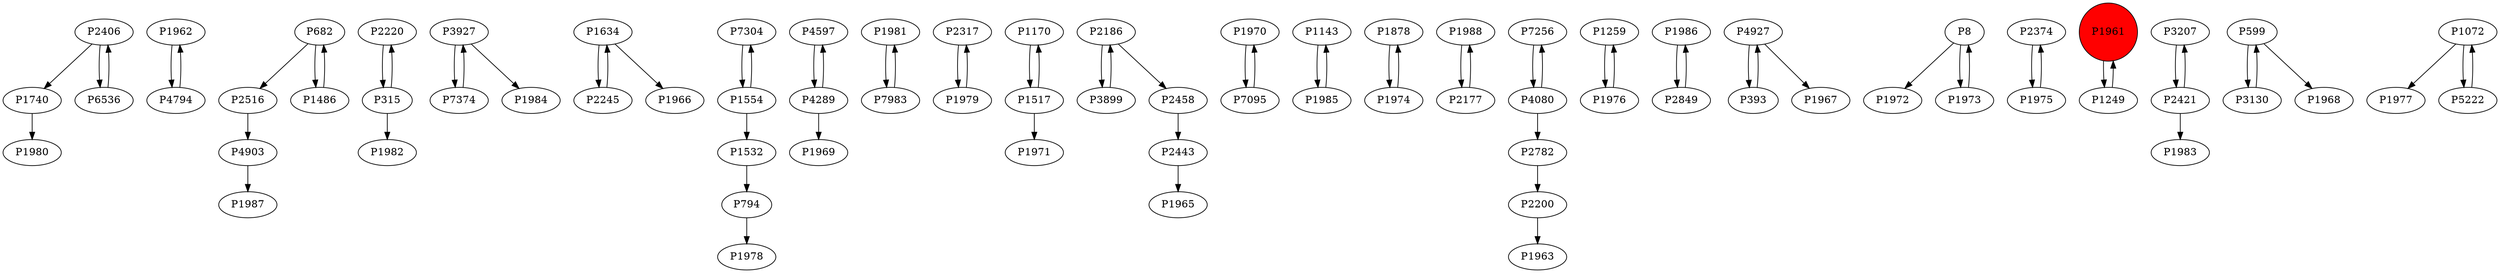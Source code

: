 digraph {
	P1740 -> P1980
	P1962 -> P4794
	P2406 -> P1740
	P682 -> P2516
	P2220 -> P315
	P3927 -> P7374
	P1634 -> P2245
	P7304 -> P1554
	P4597 -> P4289
	P1981 -> P7983
	P2317 -> P1979
	P4794 -> P1962
	P1170 -> P1517
	P2443 -> P1965
	P1970 -> P7095
	P1143 -> P1985
	P1878 -> P1974
	P1974 -> P1878
	P1554 -> P7304
	P7095 -> P1970
	P315 -> P2220
	P1988 -> P2177
	P7374 -> P3927
	P7256 -> P4080
	P2245 -> P1634
	P1259 -> P1976
	P6536 -> P2406
	P1554 -> P1532
	P7983 -> P1981
	P4080 -> P2782
	P4289 -> P4597
	P1517 -> P1971
	P1986 -> P2849
	P2177 -> P1988
	P4927 -> P393
	P8 -> P1972
	P2458 -> P2443
	P2200 -> P1963
	P2374 -> P1975
	P4927 -> P1967
	P794 -> P1978
	P1961 -> P1249
	P2782 -> P2200
	P1973 -> P8
	P1249 -> P1961
	P1976 -> P1259
	P3207 -> P2421
	P4080 -> P7256
	P2516 -> P4903
	P2406 -> P6536
	P599 -> P3130
	P1532 -> P794
	P1072 -> P1977
	P8 -> P1973
	P1979 -> P2317
	P3899 -> P2186
	P682 -> P1486
	P1975 -> P2374
	P5222 -> P1072
	P4289 -> P1969
	P1985 -> P1143
	P2849 -> P1986
	P1486 -> P682
	P2186 -> P2458
	P1517 -> P1170
	P4903 -> P1987
	P2421 -> P3207
	P2421 -> P1983
	P393 -> P4927
	P1634 -> P1966
	P1072 -> P5222
	P315 -> P1982
	P599 -> P1968
	P3927 -> P1984
	P3130 -> P599
	P2186 -> P3899
	P1961 [shape=circle]
	P1961 [style=filled]
	P1961 [fillcolor=red]
}